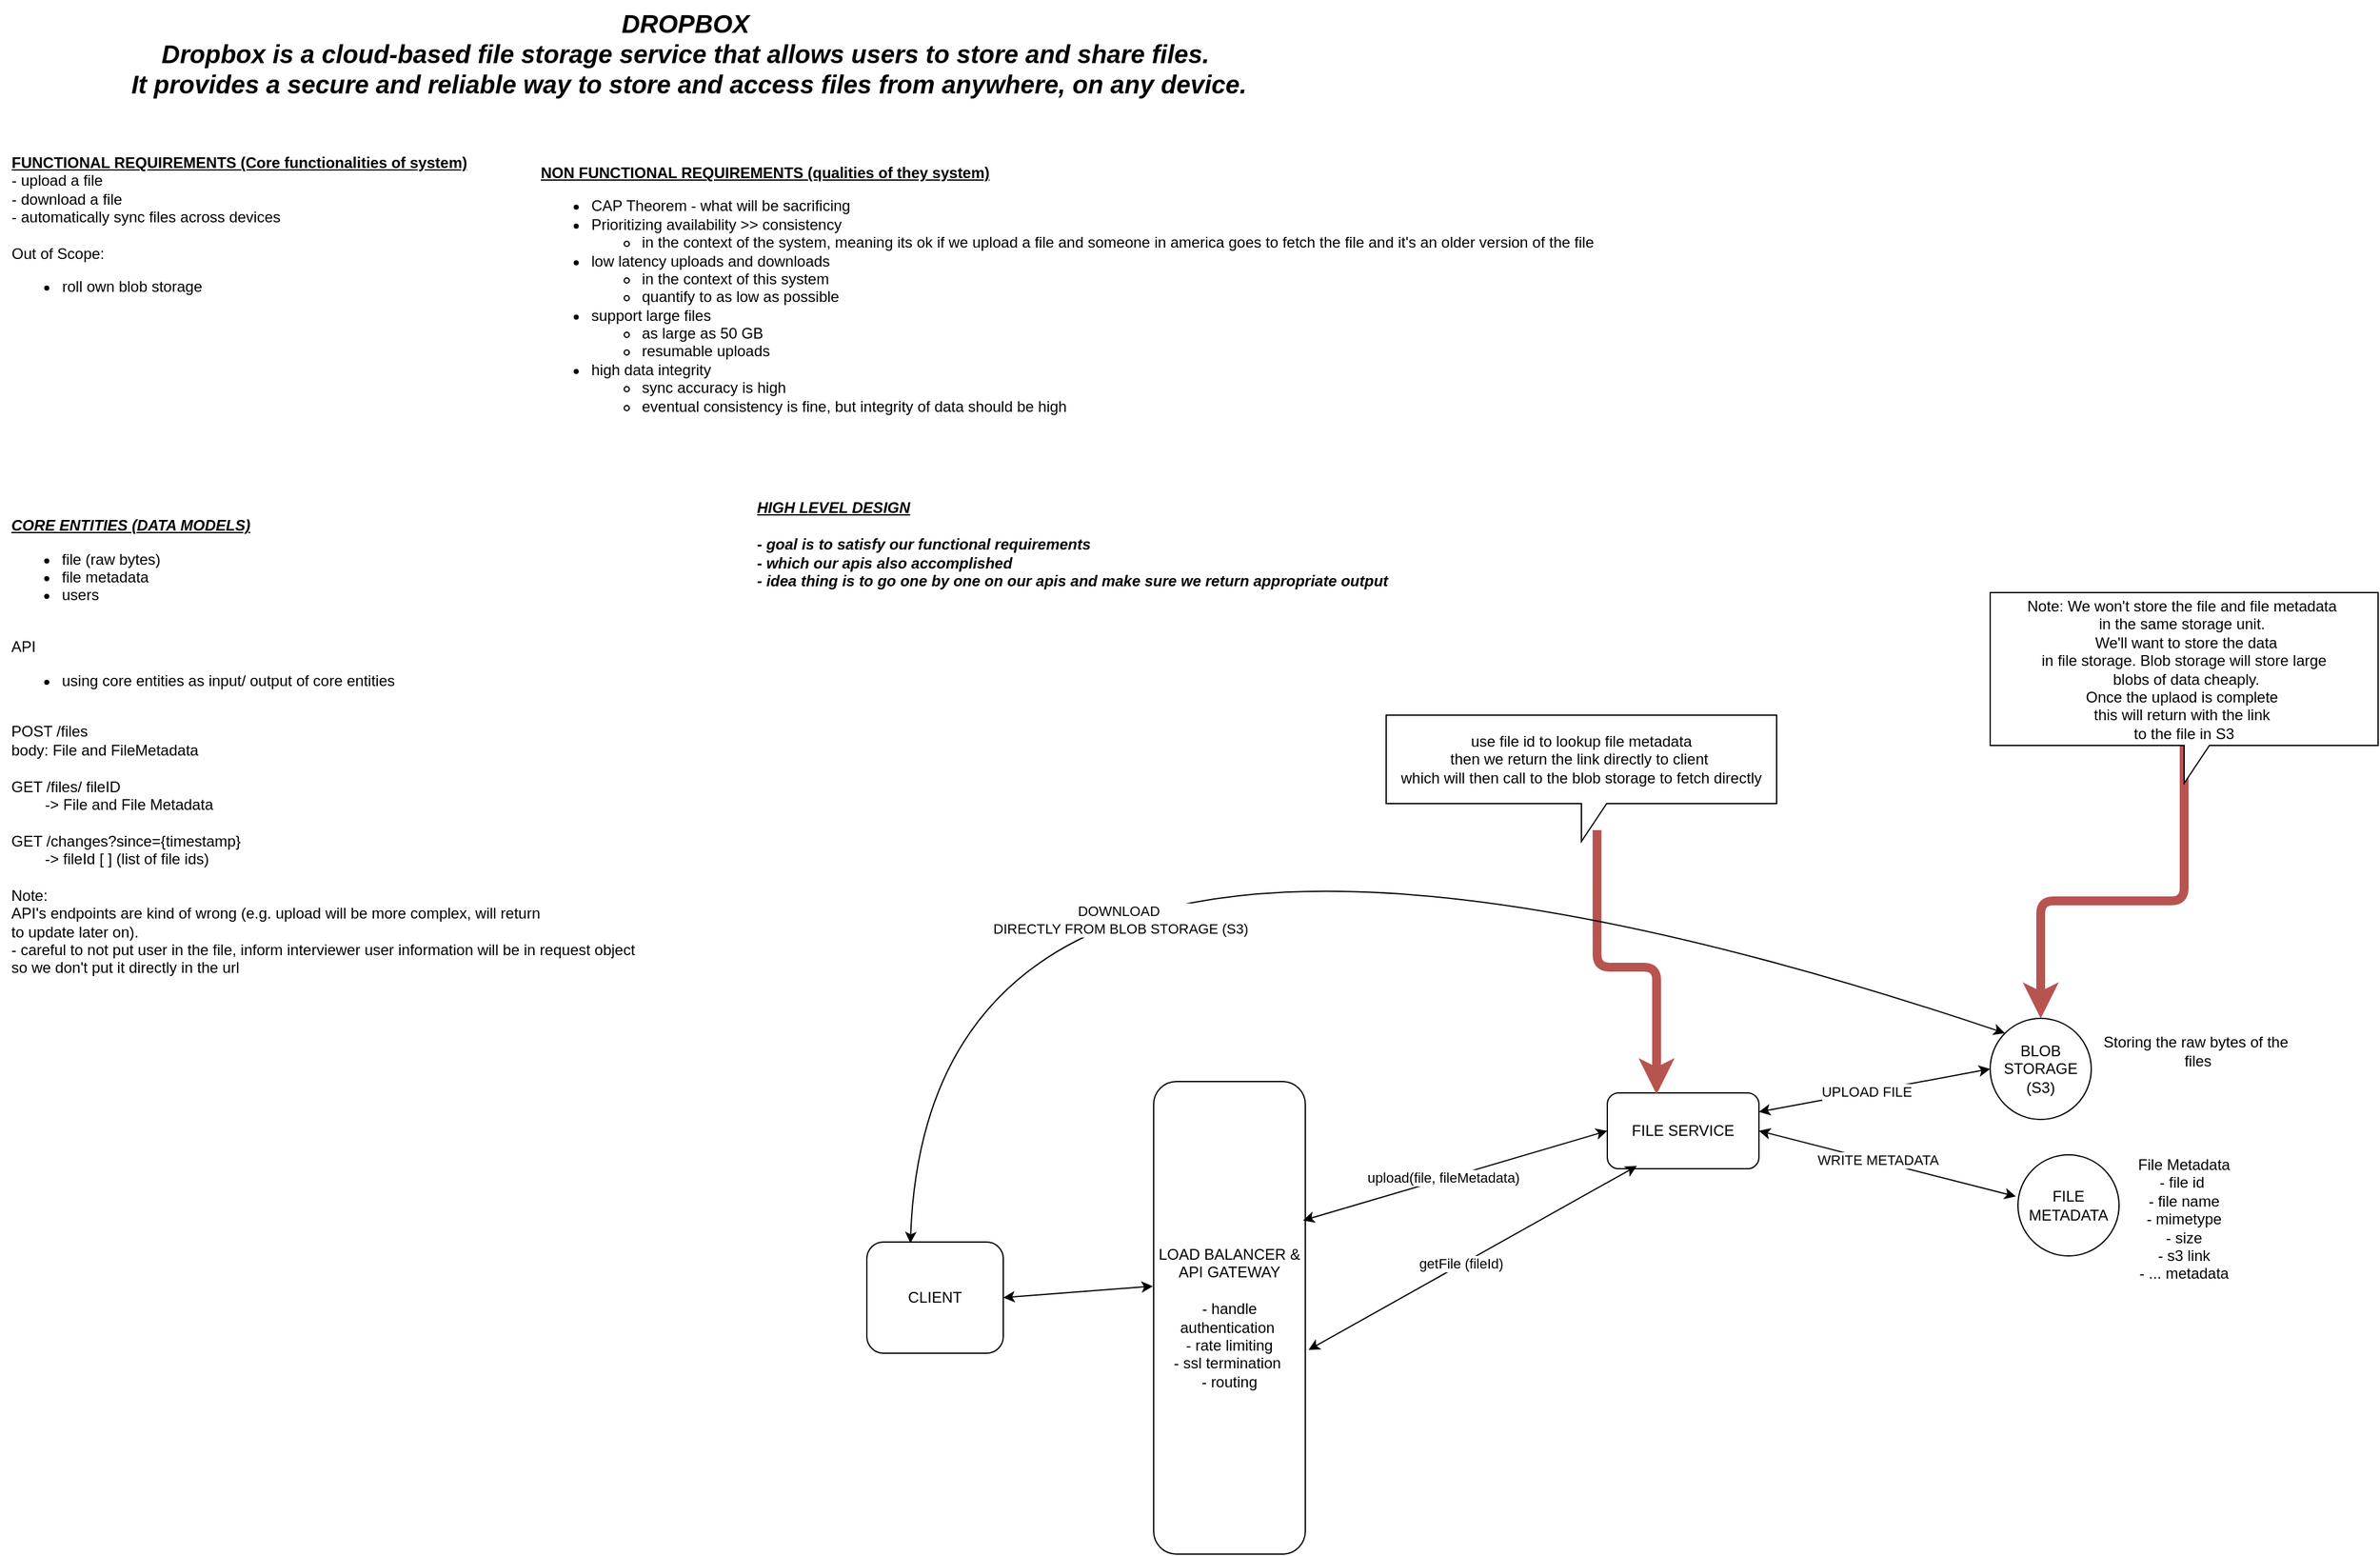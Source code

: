 <mxfile version="24.7.5">
  <diagram name="Page-1" id="e0miHUMgwAdwlsRiAfx_">
    <mxGraphModel dx="2157" dy="1946" grid="0" gridSize="10" guides="1" tooltips="1" connect="1" arrows="1" fold="1" page="1" pageScale="1" pageWidth="850" pageHeight="1100" math="0" shadow="0">
      <root>
        <mxCell id="0" />
        <mxCell id="1" parent="0" />
        <mxCell id="aEdijo8ai81YBhp4VRrm-1" value="DROPBOX&lt;div style=&quot;font-size: 20px;&quot;&gt;Dropbox is a cloud-based file storage service that allows users to store and share files.&lt;/div&gt;&lt;div style=&quot;font-size: 20px;&quot;&gt;&amp;nbsp;It provides a secure and reliable way to store and access files from anywhere, on any device.&lt;/div&gt;" style="text;html=1;align=center;verticalAlign=middle;resizable=0;points=[];autosize=1;strokeColor=none;fillColor=none;fontSize=20;fontStyle=3" vertex="1" parent="1">
          <mxGeometry x="-159" y="-10" width="846" height="84" as="geometry" />
        </mxCell>
        <mxCell id="aEdijo8ai81YBhp4VRrm-2" value="&lt;u&gt;&lt;b&gt;FUNCTIONAL REQUIREMENTS (Core functionalities of system)&lt;/b&gt;&lt;/u&gt;&lt;div style=&quot;text-align: left;&quot;&gt;- upload a file&amp;nbsp;&lt;/div&gt;&lt;div style=&quot;text-align: left;&quot;&gt;- download a file&amp;nbsp;&lt;/div&gt;&lt;div style=&quot;text-align: left;&quot;&gt;- automatically sync files across devices&lt;/div&gt;&lt;div&gt;&lt;br&gt;&lt;/div&gt;&lt;div&gt;&lt;div style=&quot;text-align: left;&quot;&gt;Out of Scope:&lt;/div&gt;&lt;div style=&quot;text-align: left;&quot;&gt;&lt;ul&gt;&lt;li&gt;roll own blob storage&amp;nbsp;&lt;/li&gt;&lt;/ul&gt;&lt;/div&gt;&lt;div&gt;&lt;br&gt;&lt;/div&gt;&lt;/div&gt;" style="text;html=1;align=center;verticalAlign=middle;resizable=0;points=[];autosize=1;strokeColor=none;fillColor=none;" vertex="1" parent="1">
          <mxGeometry x="-278" y="105" width="378" height="151" as="geometry" />
        </mxCell>
        <mxCell id="aEdijo8ai81YBhp4VRrm-3" value="&lt;b&gt;&lt;u&gt;NON FUNCTIONAL REQUIREMENTS (qualities of they system)&lt;/u&gt;&lt;/b&gt;&lt;div&gt;&lt;ul&gt;&lt;li&gt;CAP Theorem - what will be sacrificing&amp;nbsp;&lt;/li&gt;&lt;li&gt;Prioritizing availability &amp;gt;&amp;gt; consistency&amp;nbsp;&lt;/li&gt;&lt;ul&gt;&lt;li&gt;in the context of the system, meaning its ok if we upload a file and someone in america goes to fetch the file and it&#39;s an older version of the file&amp;nbsp;&lt;/li&gt;&lt;/ul&gt;&lt;li&gt;low latency uploads and downloads&amp;nbsp;&lt;/li&gt;&lt;ul&gt;&lt;li&gt;in the context of this system&amp;nbsp;&lt;/li&gt;&lt;li&gt;quantify to as low as possible&amp;nbsp;&lt;/li&gt;&lt;/ul&gt;&lt;li&gt;support large files&amp;nbsp;&lt;/li&gt;&lt;ul&gt;&lt;li&gt;as large as 50 GB&amp;nbsp;&lt;/li&gt;&lt;li&gt;resumable uploads&amp;nbsp;&lt;/li&gt;&lt;/ul&gt;&lt;li&gt;high data integrity&amp;nbsp;&lt;/li&gt;&lt;ul&gt;&lt;li&gt;sync accuracy is high&lt;/li&gt;&lt;li&gt;eventual consistency is fine, but integrity of data should be high&lt;/li&gt;&lt;/ul&gt;&lt;/ul&gt;&lt;/div&gt;" style="text;html=1;align=left;verticalAlign=middle;resizable=0;points=[];autosize=1;strokeColor=none;fillColor=none;" vertex="1" parent="1">
          <mxGeometry x="148" y="113" width="855" height="223" as="geometry" />
        </mxCell>
        <mxCell id="aEdijo8ai81YBhp4VRrm-4" value="&lt;b&gt;&lt;i&gt;&lt;u&gt;CORE ENTITIES (DATA MODELS)&lt;/u&gt;&lt;/i&gt;&lt;/b&gt;&lt;div&gt;&lt;ul&gt;&lt;li&gt;file (raw bytes)&lt;/li&gt;&lt;li&gt;file metadata&amp;nbsp;&lt;/li&gt;&lt;li&gt;users&amp;nbsp;&lt;/li&gt;&lt;/ul&gt;&lt;div&gt;&lt;br&gt;&lt;/div&gt;&lt;/div&gt;&lt;div&gt;API&amp;nbsp;&lt;/div&gt;&lt;div&gt;&lt;ul&gt;&lt;li&gt;using core entities as input/ output of core entities&amp;nbsp;&lt;/li&gt;&lt;/ul&gt;&lt;div&gt;&lt;br&gt;&lt;/div&gt;&lt;/div&gt;&lt;div&gt;POST /files&amp;nbsp;&lt;/div&gt;&lt;div&gt;body: File and FileMetadata&amp;nbsp;&lt;/div&gt;&lt;div&gt;&lt;br&gt;&lt;/div&gt;&lt;div&gt;GET /files/ fileID&amp;nbsp;&lt;/div&gt;&lt;div&gt;&lt;span style=&quot;white-space: pre;&quot;&gt;&#x9;&lt;/span&gt;-&amp;gt; File and File Metadata&amp;nbsp;&lt;br&gt;&lt;/div&gt;&lt;div&gt;&lt;br&gt;&lt;/div&gt;&lt;div&gt;GET /changes?since={timestamp}&lt;/div&gt;&lt;div&gt;&lt;span style=&quot;white-space: pre;&quot;&gt;&#x9;&lt;/span&gt;-&amp;gt; fileId [ ] (list of file ids)&lt;br&gt;&lt;/div&gt;&lt;div&gt;&lt;br&gt;&lt;/div&gt;&lt;div&gt;Note:&lt;/div&gt;&lt;div&gt;API&#39;s endpoints are kind of wrong (e.g. upload will be more complex, will return&amp;nbsp;&lt;/div&gt;&lt;div&gt;to update later on).&lt;/div&gt;&lt;div&gt;- careful to not put user in the file, inform interviewer user information will be in request object&amp;nbsp;&lt;/div&gt;&lt;div&gt;so we don&#39;t put it directly in the url&lt;/div&gt;" style="text;html=1;align=left;verticalAlign=middle;resizable=0;points=[];autosize=1;strokeColor=none;fillColor=none;" vertex="1" parent="1">
          <mxGeometry x="-271" y="392" width="515" height="377" as="geometry" />
        </mxCell>
        <mxCell id="aEdijo8ai81YBhp4VRrm-5" value="&lt;div style=&quot;text-align: left;&quot;&gt;&lt;b style=&quot;background-color: initial;&quot;&gt;&lt;i style=&quot;&quot;&gt;&lt;u&gt;HIGH LEVEL DESIGN&lt;/u&gt;&lt;/i&gt;&lt;/b&gt;&lt;/div&gt;&lt;div style=&quot;text-align: left;&quot;&gt;&lt;b style=&quot;background-color: initial;&quot;&gt;&lt;i style=&quot;&quot;&gt;&lt;u&gt;&lt;br&gt;&lt;/u&gt;&lt;/i&gt;&lt;/b&gt;&lt;/div&gt;&lt;div style=&quot;text-align: left;&quot;&gt;&lt;b&gt;&lt;i&gt;- goal is to satisfy our functional requirements&lt;/i&gt;&lt;/b&gt;&lt;/div&gt;&lt;div style=&quot;text-align: left;&quot;&gt;&lt;b&gt;&lt;i&gt;- which our apis also accomplished&amp;nbsp;&lt;/i&gt;&lt;/b&gt;&lt;/div&gt;&lt;div style=&quot;text-align: left;&quot;&gt;&lt;b&gt;&lt;i&gt;- idea thing is to go one by one on our apis and make sure we return appropriate output&amp;nbsp;&lt;/i&gt;&lt;/b&gt;&lt;/div&gt;&lt;div style=&quot;text-align: left;&quot;&gt;&lt;b&gt;&lt;i&gt;&lt;u&gt;&lt;br&gt;&lt;/u&gt;&lt;/i&gt;&lt;/b&gt;&lt;/div&gt;" style="text;html=1;align=center;verticalAlign=middle;resizable=0;points=[];autosize=1;strokeColor=none;fillColor=none;" vertex="1" parent="1">
          <mxGeometry x="311" y="379" width="521" height="98" as="geometry" />
        </mxCell>
        <mxCell id="aEdijo8ai81YBhp4VRrm-6" value="CLIENT" style="rounded=1;whiteSpace=wrap;html=1;" vertex="1" parent="1">
          <mxGeometry x="408" y="973" width="108" height="88" as="geometry" />
        </mxCell>
        <mxCell id="aEdijo8ai81YBhp4VRrm-8" value="LOAD BALANCER &amp;amp; API GATEWAY&lt;div&gt;&lt;br&gt;&lt;/div&gt;&lt;div&gt;- handle authentication&amp;nbsp;&lt;/div&gt;&lt;div&gt;- rate limiting&lt;/div&gt;&lt;div&gt;- ssl termination&amp;nbsp;&lt;/div&gt;&lt;div&gt;- routing&lt;/div&gt;" style="rounded=1;whiteSpace=wrap;html=1;" vertex="1" parent="1">
          <mxGeometry x="635" y="846" width="120" height="374" as="geometry" />
        </mxCell>
        <mxCell id="aEdijo8ai81YBhp4VRrm-9" value="" style="endArrow=classic;startArrow=classic;html=1;rounded=0;entryX=-0.005;entryY=0.433;entryDx=0;entryDy=0;entryPerimeter=0;exitX=1;exitY=0.5;exitDx=0;exitDy=0;" edge="1" parent="1" source="aEdijo8ai81YBhp4VRrm-6" target="aEdijo8ai81YBhp4VRrm-8">
          <mxGeometry width="50" height="50" relative="1" as="geometry">
            <mxPoint x="542" y="1055" as="sourcePoint" />
            <mxPoint x="592" y="1005" as="targetPoint" />
          </mxGeometry>
        </mxCell>
        <mxCell id="aEdijo8ai81YBhp4VRrm-10" value="FILE SERVICE" style="rounded=1;whiteSpace=wrap;html=1;" vertex="1" parent="1">
          <mxGeometry x="994" y="855" width="120" height="60" as="geometry" />
        </mxCell>
        <mxCell id="aEdijo8ai81YBhp4VRrm-11" value="" style="endArrow=classic;startArrow=classic;html=1;rounded=0;entryX=0;entryY=0.5;entryDx=0;entryDy=0;exitX=0.985;exitY=0.294;exitDx=0;exitDy=0;exitPerimeter=0;" edge="1" parent="1" source="aEdijo8ai81YBhp4VRrm-8" target="aEdijo8ai81YBhp4VRrm-10">
          <mxGeometry width="50" height="50" relative="1" as="geometry">
            <mxPoint x="758" y="945" as="sourcePoint" />
            <mxPoint x="879" y="945" as="targetPoint" />
          </mxGeometry>
        </mxCell>
        <mxCell id="aEdijo8ai81YBhp4VRrm-12" value="upload(file, fileMetadata)" style="edgeLabel;html=1;align=center;verticalAlign=middle;resizable=0;points=[];" vertex="1" connectable="0" parent="aEdijo8ai81YBhp4VRrm-11">
          <mxGeometry x="-0.075" y="1" relative="1" as="geometry">
            <mxPoint as="offset" />
          </mxGeometry>
        </mxCell>
        <mxCell id="aEdijo8ai81YBhp4VRrm-14" value="BLOB STORAGE (S3)" style="ellipse;whiteSpace=wrap;html=1;" vertex="1" parent="1">
          <mxGeometry x="1297" y="796" width="80" height="80" as="geometry" />
        </mxCell>
        <mxCell id="aEdijo8ai81YBhp4VRrm-17" value="" style="endArrow=classic;startArrow=classic;html=1;rounded=0;entryX=0;entryY=0.5;entryDx=0;entryDy=0;exitX=1;exitY=0.25;exitDx=0;exitDy=0;" edge="1" parent="1" source="aEdijo8ai81YBhp4VRrm-10" target="aEdijo8ai81YBhp4VRrm-14">
          <mxGeometry width="50" height="50" relative="1" as="geometry">
            <mxPoint x="1057" y="896" as="sourcePoint" />
            <mxPoint x="1293" y="836" as="targetPoint" />
          </mxGeometry>
        </mxCell>
        <mxCell id="aEdijo8ai81YBhp4VRrm-18" value="UPLOAD FILE" style="edgeLabel;html=1;align=center;verticalAlign=middle;resizable=0;points=[];" vertex="1" connectable="0" parent="aEdijo8ai81YBhp4VRrm-17">
          <mxGeometry x="-0.075" y="1" relative="1" as="geometry">
            <mxPoint as="offset" />
          </mxGeometry>
        </mxCell>
        <mxCell id="aEdijo8ai81YBhp4VRrm-20" value="FILE METADATA" style="ellipse;whiteSpace=wrap;html=1;" vertex="1" parent="1">
          <mxGeometry x="1319" y="904" width="80" height="80" as="geometry" />
        </mxCell>
        <mxCell id="aEdijo8ai81YBhp4VRrm-21" value="" style="endArrow=classic;startArrow=classic;html=1;rounded=0;entryX=-0.02;entryY=0.412;entryDx=0;entryDy=0;exitX=1;exitY=0.5;exitDx=0;exitDy=0;entryPerimeter=0;" edge="1" parent="1" source="aEdijo8ai81YBhp4VRrm-10" target="aEdijo8ai81YBhp4VRrm-20">
          <mxGeometry width="50" height="50" relative="1" as="geometry">
            <mxPoint x="1124" y="880" as="sourcePoint" />
            <mxPoint x="1307" y="846" as="targetPoint" />
          </mxGeometry>
        </mxCell>
        <mxCell id="aEdijo8ai81YBhp4VRrm-22" value="WRITE METADATA" style="edgeLabel;html=1;align=center;verticalAlign=middle;resizable=0;points=[];" vertex="1" connectable="0" parent="aEdijo8ai81YBhp4VRrm-21">
          <mxGeometry x="-0.075" y="1" relative="1" as="geometry">
            <mxPoint as="offset" />
          </mxGeometry>
        </mxCell>
        <mxCell id="aEdijo8ai81YBhp4VRrm-23" value="File Metadata&lt;div&gt;- file id&amp;nbsp;&lt;/div&gt;&lt;div&gt;- file name&lt;/div&gt;&lt;div&gt;- mimetype&lt;/div&gt;&lt;div&gt;- size&lt;/div&gt;&lt;div&gt;- s3 link&lt;/div&gt;&lt;div&gt;- ... metadata&lt;br&gt;&lt;div&gt;&lt;br&gt;&lt;/div&gt;&lt;/div&gt;" style="text;html=1;align=center;verticalAlign=middle;resizable=0;points=[];autosize=1;strokeColor=none;fillColor=none;" vertex="1" parent="1">
          <mxGeometry x="1404" y="898" width="91" height="127" as="geometry" />
        </mxCell>
        <mxCell id="aEdijo8ai81YBhp4VRrm-24" value="Storing the raw bytes of the&amp;nbsp;&lt;div&gt;files&lt;/div&gt;" style="text;html=1;align=center;verticalAlign=middle;resizable=0;points=[];autosize=1;strokeColor=none;fillColor=none;" vertex="1" parent="1">
          <mxGeometry x="1377" y="801" width="167" height="41" as="geometry" />
        </mxCell>
        <mxCell id="aEdijo8ai81YBhp4VRrm-25" value="" style="endArrow=classic;startArrow=classic;html=1;rounded=0;entryX=0.195;entryY=0.963;entryDx=0;entryDy=0;exitX=1.021;exitY=0.568;exitDx=0;exitDy=0;entryPerimeter=0;exitPerimeter=0;" edge="1" parent="1" source="aEdijo8ai81YBhp4VRrm-8" target="aEdijo8ai81YBhp4VRrm-10">
          <mxGeometry width="50" height="50" relative="1" as="geometry">
            <mxPoint x="753" y="1068" as="sourcePoint" />
            <mxPoint x="989" y="1008" as="targetPoint" />
          </mxGeometry>
        </mxCell>
        <mxCell id="aEdijo8ai81YBhp4VRrm-26" value="getFile (fileId)" style="edgeLabel;html=1;align=center;verticalAlign=middle;resizable=0;points=[];" vertex="1" connectable="0" parent="aEdijo8ai81YBhp4VRrm-25">
          <mxGeometry x="-0.075" y="1" relative="1" as="geometry">
            <mxPoint as="offset" />
          </mxGeometry>
        </mxCell>
        <mxCell id="aEdijo8ai81YBhp4VRrm-29" style="edgeStyle=orthogonalEdgeStyle;rounded=1;orthogonalLoop=1;jettySize=auto;html=1;entryX=0.5;entryY=0;entryDx=0;entryDy=0;curved=0;strokeColor=#b85450;fillColor=#f8cecc;strokeWidth=7;" edge="1" parent="1" source="aEdijo8ai81YBhp4VRrm-28" target="aEdijo8ai81YBhp4VRrm-14">
          <mxGeometry relative="1" as="geometry" />
        </mxCell>
        <mxCell id="aEdijo8ai81YBhp4VRrm-28" value="&lt;span style=&quot;text-wrap: nowrap;&quot;&gt;Note: We won&#39;t store the file and file metadata&amp;nbsp;&lt;/span&gt;&lt;div style=&quot;text-wrap: nowrap;&quot;&gt;in the same storage unit.&amp;nbsp;&lt;div&gt;&amp;nbsp;We&#39;ll want to store the data&lt;div&gt;in file storage. Blob storage will store large&lt;/div&gt;&lt;div&gt;&amp;nbsp;blobs of data cheaply.&lt;/div&gt;&lt;/div&gt;&lt;/div&gt;&lt;div style=&quot;text-wrap: nowrap;&quot;&gt;Once the uplaod is complete&amp;nbsp;&lt;div&gt;this will return with the link&amp;nbsp;&lt;/div&gt;&lt;div&gt;to the file in S3&lt;/div&gt;&lt;/div&gt;" style="shape=callout;whiteSpace=wrap;html=1;perimeter=calloutPerimeter;" vertex="1" parent="1">
          <mxGeometry x="1297" y="459" width="307" height="151" as="geometry" />
        </mxCell>
        <mxCell id="aEdijo8ai81YBhp4VRrm-30" value="&lt;span style=&quot;text-wrap: nowrap;&quot;&gt;use file id to lookup file metadata&lt;/span&gt;&lt;div style=&quot;text-wrap: nowrap;&quot;&gt;then we return the link directly to client&amp;nbsp;&lt;/div&gt;&lt;div style=&quot;text-wrap: nowrap;&quot;&gt;which will then call to the blob storage to fetch directly&lt;/div&gt;" style="shape=callout;whiteSpace=wrap;html=1;perimeter=calloutPerimeter;" vertex="1" parent="1">
          <mxGeometry x="819" y="556" width="309" height="100" as="geometry" />
        </mxCell>
        <mxCell id="aEdijo8ai81YBhp4VRrm-31" style="edgeStyle=orthogonalEdgeStyle;rounded=1;orthogonalLoop=1;jettySize=auto;html=1;entryX=0.325;entryY=0.018;entryDx=0;entryDy=0;curved=0;strokeColor=#b85450;fillColor=#f8cecc;strokeWidth=7;exitX=0.54;exitY=0.91;exitDx=0;exitDy=0;exitPerimeter=0;entryPerimeter=0;" edge="1" parent="1" source="aEdijo8ai81YBhp4VRrm-30" target="aEdijo8ai81YBhp4VRrm-10">
          <mxGeometry relative="1" as="geometry">
            <mxPoint x="972" y="652" as="sourcePoint" />
            <mxPoint x="859" y="869" as="targetPoint" />
          </mxGeometry>
        </mxCell>
        <mxCell id="aEdijo8ai81YBhp4VRrm-33" value="" style="endArrow=classic;startArrow=classic;html=1;rounded=0;entryX=0;entryY=0;entryDx=0;entryDy=0;curved=1;exitX=0.319;exitY=0.011;exitDx=0;exitDy=0;exitPerimeter=0;" edge="1" parent="1" source="aEdijo8ai81YBhp4VRrm-6" target="aEdijo8ai81YBhp4VRrm-14">
          <mxGeometry width="50" height="50" relative="1" as="geometry">
            <mxPoint x="456" y="973" as="sourcePoint" />
            <mxPoint x="1315.716" y="804.716" as="targetPoint" />
            <Array as="points">
              <mxPoint x="459" y="522" />
            </Array>
          </mxGeometry>
        </mxCell>
        <mxCell id="aEdijo8ai81YBhp4VRrm-36" value="DOWNLOAD&lt;div&gt;&amp;nbsp;DIRECTLY FROM BLOB STORAGE (S3)&lt;/div&gt;" style="edgeLabel;html=1;align=center;verticalAlign=middle;resizable=0;points=[];" vertex="1" connectable="0" parent="aEdijo8ai81YBhp4VRrm-33">
          <mxGeometry x="-0.029" y="-138" relative="1" as="geometry">
            <mxPoint as="offset" />
          </mxGeometry>
        </mxCell>
      </root>
    </mxGraphModel>
  </diagram>
</mxfile>
